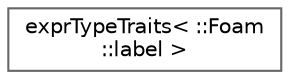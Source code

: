 digraph "Graphical Class Hierarchy"
{
 // LATEX_PDF_SIZE
  bgcolor="transparent";
  edge [fontname=Helvetica,fontsize=10,labelfontname=Helvetica,labelfontsize=10];
  node [fontname=Helvetica,fontsize=10,shape=box,height=0.2,width=0.4];
  rankdir="LR";
  Node0 [id="Node000000",label="exprTypeTraits\< ::Foam\l::label \>",height=0.2,width=0.4,color="grey40", fillcolor="white", style="filled",URL="$structFoam_1_1exprTypeTraits_3_01_1_1Foam_1_1label_01_4.html",tooltip=" "];
}
